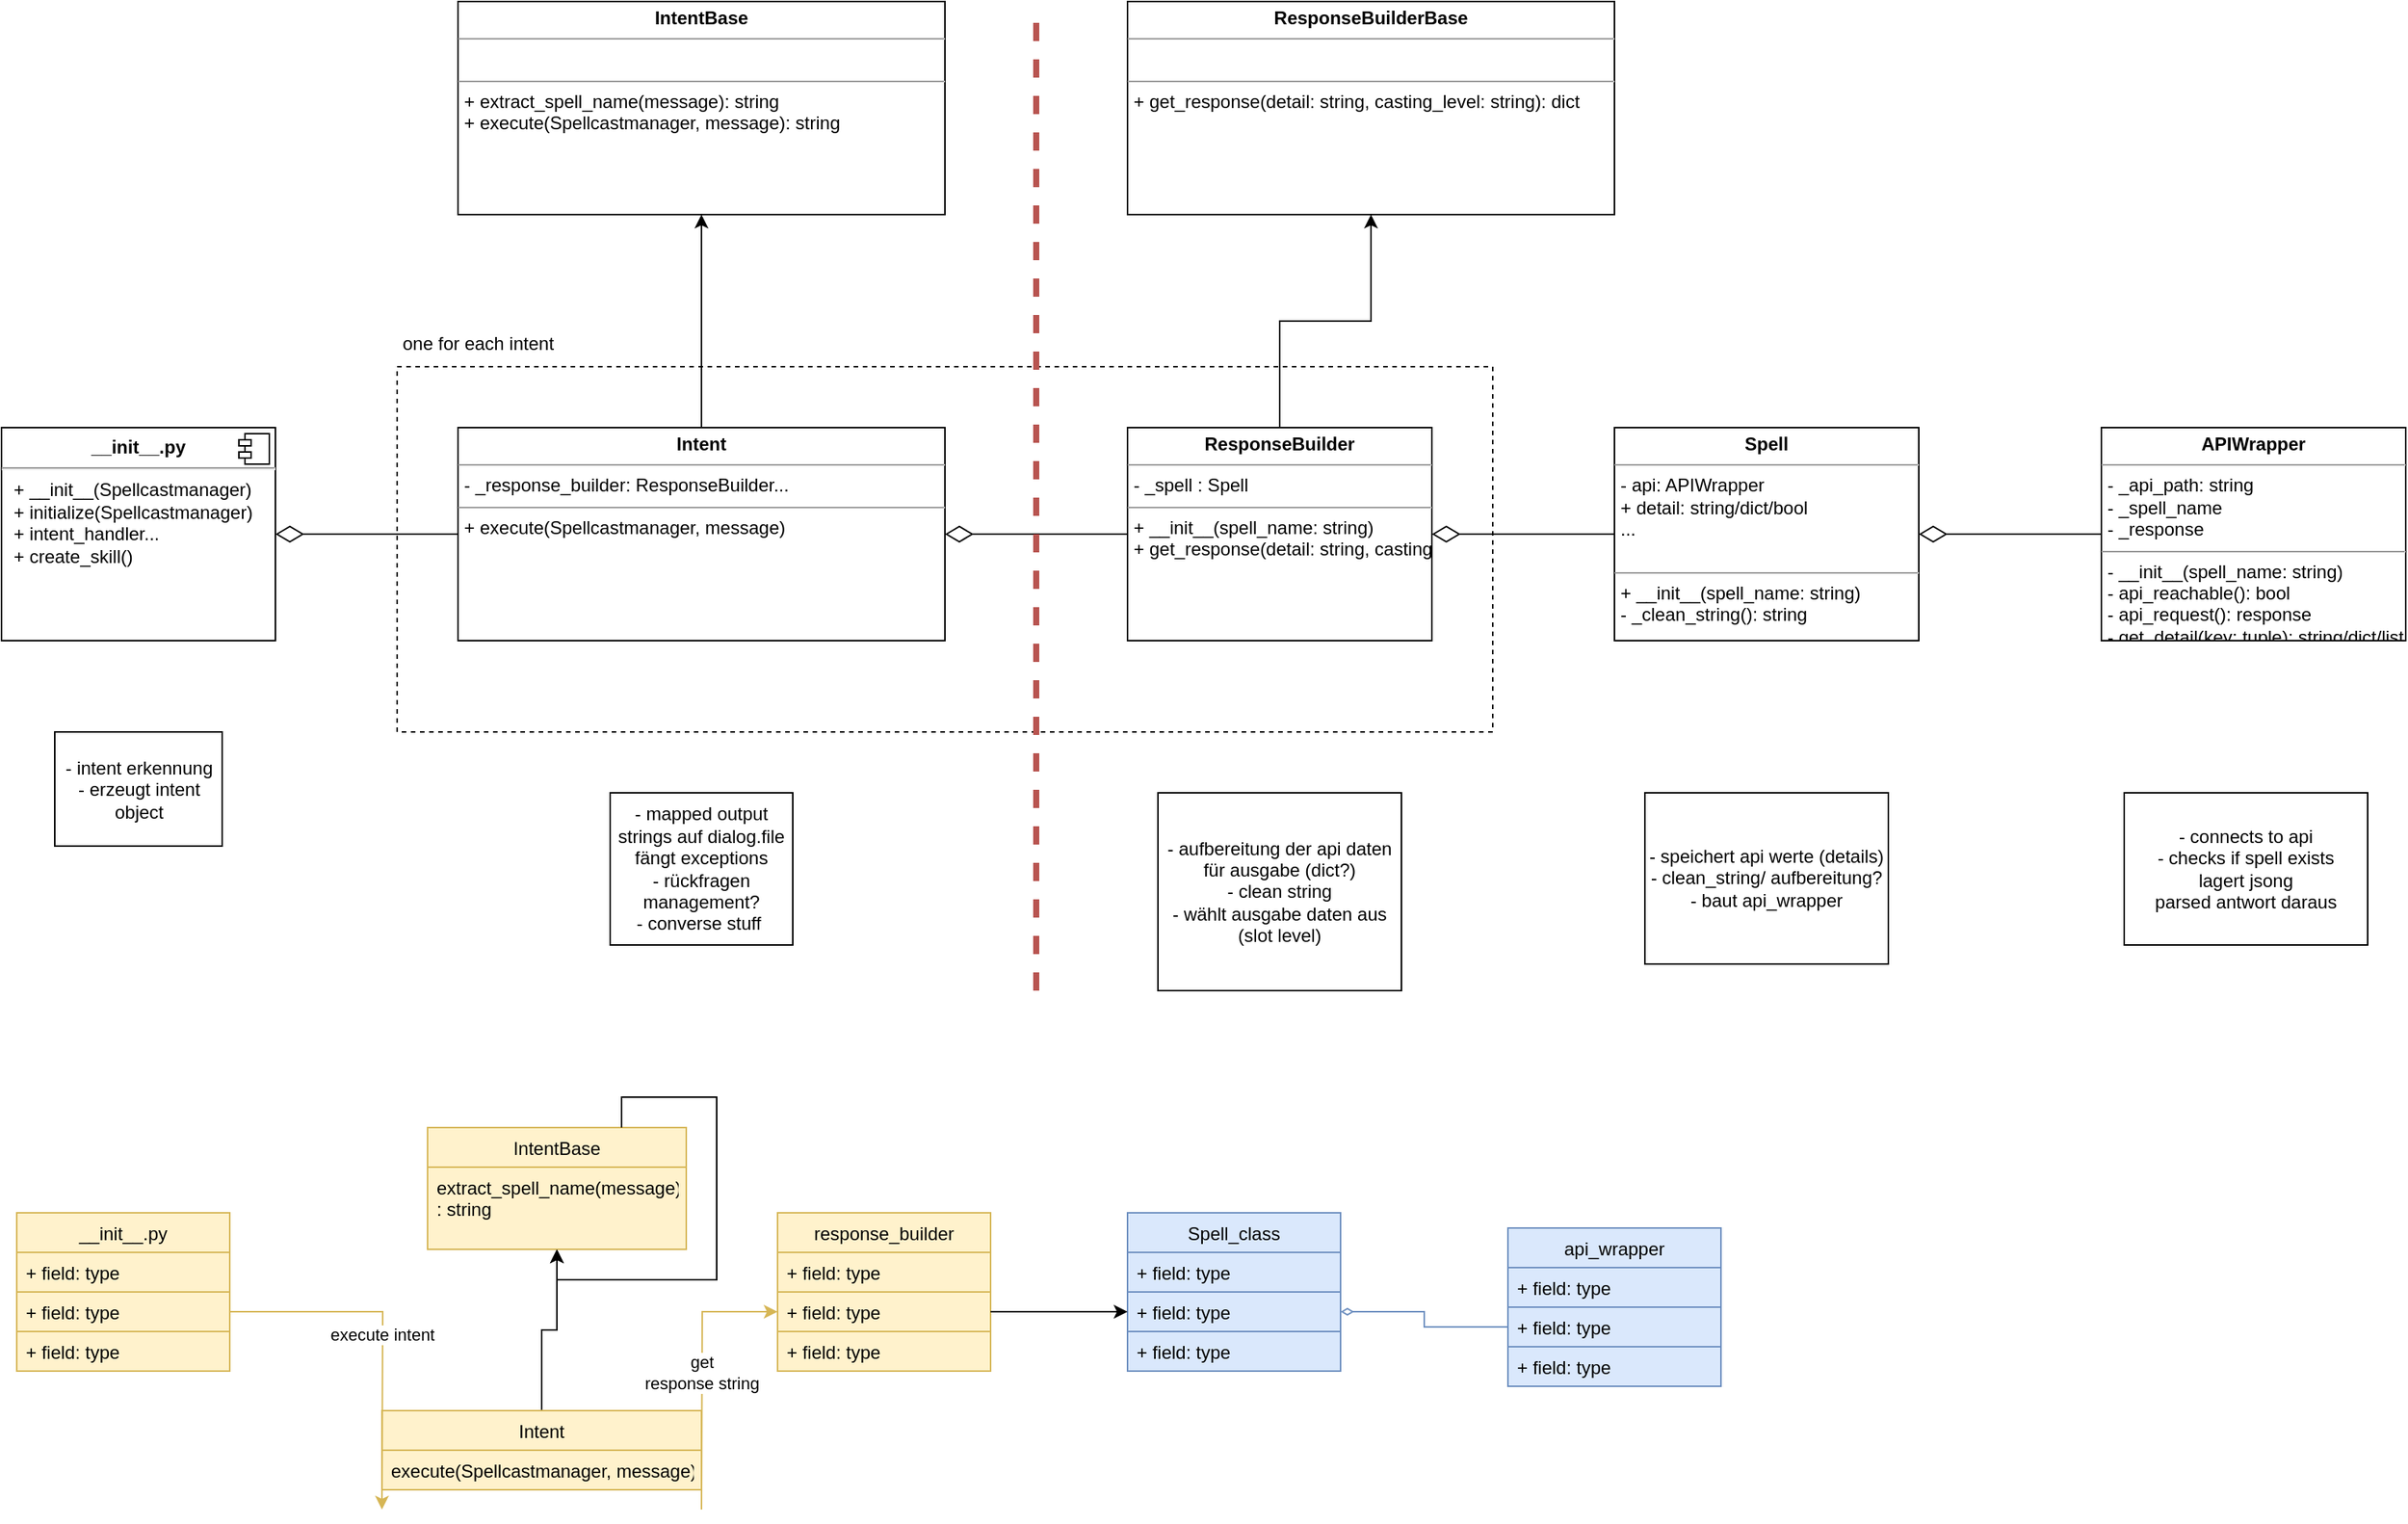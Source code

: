 <mxfile version="15.4.0" type="device"><diagram id="7a9b0gRVRB2r2v6Qlt2D" name="Seite-1"><mxGraphModel dx="1682" dy="495" grid="1" gridSize="10" guides="1" tooltips="1" connect="1" arrows="1" fold="1" page="1" pageScale="1" pageWidth="827" pageHeight="1169" math="0" shadow="0"><root><mxCell id="0"/><mxCell id="1" parent="0"/><mxCell id="eqXlYjlxtIKrxKtsxWFo-12" value="" style="rounded=0;whiteSpace=wrap;html=1;fillColor=none;dashed=1;" vertex="1" parent="1"><mxGeometry x="240" y="240" width="720" height="240" as="geometry"/></mxCell><mxCell id="cicyk6fSiz8CH4mB3oOW-2" value="__init__.py" style="swimlane;fontStyle=0;childLayout=stackLayout;horizontal=1;startSize=26;fillColor=#fff2cc;horizontalStack=0;resizeParent=1;resizeParentMax=0;resizeLast=0;collapsible=1;marginBottom=0;strokeColor=#d6b656;" parent="1" vertex="1"><mxGeometry x="-10" y="796" width="140" height="104" as="geometry"/></mxCell><mxCell id="cicyk6fSiz8CH4mB3oOW-3" value="+ field: type" style="text;strokeColor=#d6b656;fillColor=#fff2cc;align=left;verticalAlign=top;spacingLeft=4;spacingRight=4;overflow=hidden;rotatable=0;points=[[0,0.5],[1,0.5]];portConstraint=eastwest;" parent="cicyk6fSiz8CH4mB3oOW-2" vertex="1"><mxGeometry y="26" width="140" height="26" as="geometry"/></mxCell><mxCell id="cicyk6fSiz8CH4mB3oOW-4" value="+ field: type" style="text;strokeColor=#d6b656;fillColor=#fff2cc;align=left;verticalAlign=top;spacingLeft=4;spacingRight=4;overflow=hidden;rotatable=0;points=[[0,0.5],[1,0.5]];portConstraint=eastwest;" parent="cicyk6fSiz8CH4mB3oOW-2" vertex="1"><mxGeometry y="52" width="140" height="26" as="geometry"/></mxCell><mxCell id="cicyk6fSiz8CH4mB3oOW-5" value="+ field: type" style="text;strokeColor=#d6b656;fillColor=#fff2cc;align=left;verticalAlign=top;spacingLeft=4;spacingRight=4;overflow=hidden;rotatable=0;points=[[0,0.5],[1,0.5]];portConstraint=eastwest;" parent="cicyk6fSiz8CH4mB3oOW-2" vertex="1"><mxGeometry y="78" width="140" height="26" as="geometry"/></mxCell><mxCell id="cicyk6fSiz8CH4mB3oOW-79" style="edgeStyle=orthogonalEdgeStyle;rounded=0;orthogonalLoop=1;jettySize=auto;html=1;exitX=0.5;exitY=0;exitDx=0;exitDy=0;entryX=0.5;entryY=1;entryDx=0;entryDy=0;startArrow=none;startFill=0;endArrow=classic;endFill=1;" parent="1" source="cicyk6fSiz8CH4mB3oOW-6" target="cicyk6fSiz8CH4mB3oOW-75" edge="1"><mxGeometry relative="1" as="geometry"/></mxCell><mxCell id="cicyk6fSiz8CH4mB3oOW-6" value="Intent" style="swimlane;fontStyle=0;childLayout=stackLayout;horizontal=1;startSize=26;fillColor=#fff2cc;horizontalStack=0;resizeParent=1;resizeParentMax=0;resizeLast=0;collapsible=1;marginBottom=0;strokeColor=#d6b656;" parent="1" vertex="1"><mxGeometry x="230" y="926" width="210" height="52" as="geometry"/></mxCell><mxCell id="cicyk6fSiz8CH4mB3oOW-7" value="execute(Spellcastmanager, message)" style="text;strokeColor=#d6b656;fillColor=#fff2cc;align=left;verticalAlign=top;spacingLeft=4;spacingRight=4;overflow=hidden;rotatable=0;points=[[0,0.5],[1,0.5]];portConstraint=eastwest;" parent="cicyk6fSiz8CH4mB3oOW-6" vertex="1"><mxGeometry y="26" width="210" height="26" as="geometry"/></mxCell><mxCell id="cicyk6fSiz8CH4mB3oOW-10" value="execute intent" style="edgeStyle=orthogonalEdgeStyle;rounded=0;orthogonalLoop=1;jettySize=auto;html=1;exitX=1;exitY=0.5;exitDx=0;exitDy=0;entryX=0;entryY=0.5;entryDx=0;entryDy=0;fillColor=#fff2cc;strokeColor=#d6b656;" parent="1" source="cicyk6fSiz8CH4mB3oOW-4" edge="1"><mxGeometry relative="1" as="geometry"><mxPoint x="230" y="991" as="targetPoint"/></mxGeometry></mxCell><mxCell id="cicyk6fSiz8CH4mB3oOW-12" value="response_builder" style="swimlane;fontStyle=0;childLayout=stackLayout;horizontal=1;startSize=26;fillColor=#fff2cc;horizontalStack=0;resizeParent=1;resizeParentMax=0;resizeLast=0;collapsible=1;marginBottom=0;strokeColor=#d6b656;" parent="1" vertex="1"><mxGeometry x="490" y="796" width="140" height="104" as="geometry"/></mxCell><mxCell id="cicyk6fSiz8CH4mB3oOW-13" value="+ field: type" style="text;strokeColor=#d6b656;fillColor=#fff2cc;align=left;verticalAlign=top;spacingLeft=4;spacingRight=4;overflow=hidden;rotatable=0;points=[[0,0.5],[1,0.5]];portConstraint=eastwest;" parent="cicyk6fSiz8CH4mB3oOW-12" vertex="1"><mxGeometry y="26" width="140" height="26" as="geometry"/></mxCell><mxCell id="cicyk6fSiz8CH4mB3oOW-14" value="+ field: type" style="text;strokeColor=#d6b656;fillColor=#fff2cc;align=left;verticalAlign=top;spacingLeft=4;spacingRight=4;overflow=hidden;rotatable=0;points=[[0,0.5],[1,0.5]];portConstraint=eastwest;" parent="cicyk6fSiz8CH4mB3oOW-12" vertex="1"><mxGeometry y="52" width="140" height="26" as="geometry"/></mxCell><mxCell id="cicyk6fSiz8CH4mB3oOW-15" value="+ field: type" style="text;strokeColor=#d6b656;fillColor=#fff2cc;align=left;verticalAlign=top;spacingLeft=4;spacingRight=4;overflow=hidden;rotatable=0;points=[[0,0.5],[1,0.5]];portConstraint=eastwest;" parent="cicyk6fSiz8CH4mB3oOW-12" vertex="1"><mxGeometry y="78" width="140" height="26" as="geometry"/></mxCell><mxCell id="cicyk6fSiz8CH4mB3oOW-16" value="get&lt;br&gt;response string" style="edgeStyle=orthogonalEdgeStyle;rounded=0;orthogonalLoop=1;jettySize=auto;html=1;exitX=1;exitY=0.5;exitDx=0;exitDy=0;entryX=0;entryY=0.5;entryDx=0;entryDy=0;fillColor=#fff2cc;strokeColor=#d6b656;" parent="1" target="cicyk6fSiz8CH4mB3oOW-14" edge="1"><mxGeometry relative="1" as="geometry"><mxPoint x="440" y="991" as="sourcePoint"/></mxGeometry></mxCell><mxCell id="cicyk6fSiz8CH4mB3oOW-17" value="Spell_class" style="swimlane;fontStyle=0;childLayout=stackLayout;horizontal=1;startSize=26;fillColor=#dae8fc;horizontalStack=0;resizeParent=1;resizeParentMax=0;resizeLast=0;collapsible=1;marginBottom=0;strokeColor=#6c8ebf;" parent="1" vertex="1"><mxGeometry x="720" y="796" width="140" height="104" as="geometry"/></mxCell><mxCell id="cicyk6fSiz8CH4mB3oOW-18" value="+ field: type" style="text;strokeColor=#6c8ebf;fillColor=#dae8fc;align=left;verticalAlign=top;spacingLeft=4;spacingRight=4;overflow=hidden;rotatable=0;points=[[0,0.5],[1,0.5]];portConstraint=eastwest;" parent="cicyk6fSiz8CH4mB3oOW-17" vertex="1"><mxGeometry y="26" width="140" height="26" as="geometry"/></mxCell><mxCell id="cicyk6fSiz8CH4mB3oOW-19" value="+ field: type" style="text;strokeColor=#6c8ebf;fillColor=#dae8fc;align=left;verticalAlign=top;spacingLeft=4;spacingRight=4;overflow=hidden;rotatable=0;points=[[0,0.5],[1,0.5]];portConstraint=eastwest;" parent="cicyk6fSiz8CH4mB3oOW-17" vertex="1"><mxGeometry y="52" width="140" height="26" as="geometry"/></mxCell><mxCell id="cicyk6fSiz8CH4mB3oOW-20" value="+ field: type" style="text;strokeColor=#6c8ebf;fillColor=#dae8fc;align=left;verticalAlign=top;spacingLeft=4;spacingRight=4;overflow=hidden;rotatable=0;points=[[0,0.5],[1,0.5]];portConstraint=eastwest;" parent="cicyk6fSiz8CH4mB3oOW-17" vertex="1"><mxGeometry y="78" width="140" height="26" as="geometry"/></mxCell><mxCell id="cicyk6fSiz8CH4mB3oOW-21" style="edgeStyle=orthogonalEdgeStyle;rounded=0;orthogonalLoop=1;jettySize=auto;html=1;exitX=1;exitY=0.5;exitDx=0;exitDy=0;entryX=0;entryY=0.5;entryDx=0;entryDy=0;" parent="1" source="cicyk6fSiz8CH4mB3oOW-14" target="cicyk6fSiz8CH4mB3oOW-19" edge="1"><mxGeometry relative="1" as="geometry"/></mxCell><mxCell id="cicyk6fSiz8CH4mB3oOW-26" style="edgeStyle=orthogonalEdgeStyle;rounded=0;orthogonalLoop=1;jettySize=auto;html=1;exitX=1;exitY=0.5;exitDx=0;exitDy=0;entryX=0;entryY=0.5;entryDx=0;entryDy=0;startArrow=diamondThin;startFill=0;endArrow=none;endFill=0;fillColor=#dae8fc;strokeColor=#6c8ebf;" parent="1" source="cicyk6fSiz8CH4mB3oOW-19" target="cicyk6fSiz8CH4mB3oOW-29" edge="1"><mxGeometry relative="1" as="geometry"><mxPoint x="970" y="861.0" as="targetPoint"/></mxGeometry></mxCell><mxCell id="cicyk6fSiz8CH4mB3oOW-27" value="api_wrapper" style="swimlane;fontStyle=0;childLayout=stackLayout;horizontal=1;startSize=26;fillColor=#dae8fc;horizontalStack=0;resizeParent=1;resizeParentMax=0;resizeLast=0;collapsible=1;marginBottom=0;strokeColor=#6c8ebf;" parent="1" vertex="1"><mxGeometry x="970" y="806" width="140" height="104" as="geometry"/></mxCell><mxCell id="cicyk6fSiz8CH4mB3oOW-28" value="+ field: type" style="text;strokeColor=#6c8ebf;fillColor=#dae8fc;align=left;verticalAlign=top;spacingLeft=4;spacingRight=4;overflow=hidden;rotatable=0;points=[[0,0.5],[1,0.5]];portConstraint=eastwest;" parent="cicyk6fSiz8CH4mB3oOW-27" vertex="1"><mxGeometry y="26" width="140" height="26" as="geometry"/></mxCell><mxCell id="cicyk6fSiz8CH4mB3oOW-29" value="+ field: type" style="text;strokeColor=#6c8ebf;fillColor=#dae8fc;align=left;verticalAlign=top;spacingLeft=4;spacingRight=4;overflow=hidden;rotatable=0;points=[[0,0.5],[1,0.5]];portConstraint=eastwest;" parent="cicyk6fSiz8CH4mB3oOW-27" vertex="1"><mxGeometry y="52" width="140" height="26" as="geometry"/></mxCell><mxCell id="cicyk6fSiz8CH4mB3oOW-30" value="+ field: type" style="text;strokeColor=#6c8ebf;fillColor=#dae8fc;align=left;verticalAlign=top;spacingLeft=4;spacingRight=4;overflow=hidden;rotatable=0;points=[[0,0.5],[1,0.5]];portConstraint=eastwest;" parent="cicyk6fSiz8CH4mB3oOW-27" vertex="1"><mxGeometry y="78" width="140" height="26" as="geometry"/></mxCell><mxCell id="cicyk6fSiz8CH4mB3oOW-75" value="IntentBase" style="swimlane;fontStyle=0;childLayout=stackLayout;horizontal=1;startSize=26;fillColor=#fff2cc;horizontalStack=0;resizeParent=1;resizeParentMax=0;resizeLast=0;collapsible=1;marginBottom=0;strokeColor=#d6b656;" parent="1" vertex="1"><mxGeometry x="260" y="740" width="170" height="80" as="geometry"><mxRectangle x="240" y="414" width="90" height="26" as="alternateBounds"/></mxGeometry></mxCell><mxCell id="cicyk6fSiz8CH4mB3oOW-76" value="extract_spell_name(message)&#10;: string" style="text;strokeColor=#d6b656;fillColor=#fff2cc;align=left;verticalAlign=top;spacingLeft=4;spacingRight=4;overflow=hidden;rotatable=0;points=[[0,0.5],[1,0.5]];portConstraint=eastwest;" parent="cicyk6fSiz8CH4mB3oOW-75" vertex="1"><mxGeometry y="26" width="170" height="54" as="geometry"/></mxCell><mxCell id="cicyk6fSiz8CH4mB3oOW-80" value="- intent erkennung&lt;br&gt;- erzeugt intent &lt;br&gt;object" style="html=1;" parent="1" vertex="1"><mxGeometry x="15" y="480" width="110" height="75" as="geometry"/></mxCell><mxCell id="cicyk6fSiz8CH4mB3oOW-81" value="- mapped output strings auf dialog.file&lt;br&gt;fängt exceptions&lt;br&gt;- rückfragen management?&lt;br&gt;- converse stuff&amp;nbsp;" style="whiteSpace=wrap;html=1;" parent="1" vertex="1"><mxGeometry x="380" y="520" width="120" height="100" as="geometry"/></mxCell><mxCell id="cicyk6fSiz8CH4mB3oOW-82" value="- aufbereitung der api daten für ausgabe (dict?)&lt;br&gt;- clean string&lt;br&gt;- wählt ausgabe daten aus (slot level)" style="whiteSpace=wrap;html=1;" parent="1" vertex="1"><mxGeometry x="740" y="520" width="160" height="130" as="geometry"/></mxCell><mxCell id="cicyk6fSiz8CH4mB3oOW-83" value="- speichert api werte (details)&lt;br&gt;- clean_string/ aufbereitung?&lt;br&gt;- baut api_wrapper" style="whiteSpace=wrap;html=1;" parent="1" vertex="1"><mxGeometry x="1060" y="520" width="160" height="112.5" as="geometry"/></mxCell><mxCell id="cicyk6fSiz8CH4mB3oOW-85" value="- connects to api&lt;br&gt;- checks if spell exists&lt;br&gt;lagert jsong&lt;br&gt;parsed antwort daraus" style="whiteSpace=wrap;html=1;" parent="1" vertex="1"><mxGeometry x="1375" y="520" width="160" height="100" as="geometry"/></mxCell><mxCell id="Ix2IAG6Sees71L86SU07-5" value="&lt;p style=&quot;margin: 0px ; margin-top: 6px ; text-align: center&quot;&gt;&lt;b&gt;__init__.py&lt;/b&gt;&lt;/p&gt;&lt;hr&gt;&lt;p style=&quot;margin: 0px ; margin-left: 8px&quot;&gt;+ __init__(Spellcastmanager)&lt;/p&gt;&lt;p style=&quot;margin: 0px ; margin-left: 8px&quot;&gt;+ initialize(Spellcastmanager)&lt;/p&gt;&lt;p style=&quot;margin: 0px ; margin-left: 8px&quot;&gt;+ intent_handler...&lt;/p&gt;&lt;p style=&quot;margin: 0px ; margin-left: 8px&quot;&gt;+ create_skill()&lt;/p&gt;" style="align=left;overflow=fill;html=1;dropTarget=0;" parent="1" vertex="1"><mxGeometry x="-20" y="280" width="180" height="140" as="geometry"/></mxCell><mxCell id="Ix2IAG6Sees71L86SU07-6" value="" style="shape=component;jettyWidth=8;jettyHeight=4;" parent="Ix2IAG6Sees71L86SU07-5" vertex="1"><mxGeometry x="1" width="20" height="20" relative="1" as="geometry"><mxPoint x="-24" y="4" as="offset"/></mxGeometry></mxCell><mxCell id="Ix2IAG6Sees71L86SU07-11" value="&lt;p style=&quot;margin: 0px ; margin-top: 4px ; text-align: center&quot;&gt;&lt;b&gt;IntentBase&lt;/b&gt;&lt;/p&gt;&lt;hr size=&quot;1&quot;&gt;&lt;p style=&quot;margin: 0px ; margin-left: 4px&quot;&gt;&lt;br&gt;&lt;/p&gt;&lt;hr size=&quot;1&quot;&gt;&lt;p style=&quot;margin: 0px ; margin-left: 4px&quot;&gt;&lt;span&gt;+ extract_spell_name(message): string&lt;/span&gt;&lt;br&gt;&lt;/p&gt;&lt;p style=&quot;margin: 0px ; margin-left: 4px&quot;&gt;&lt;span&gt;+ execute(Spellcastmanager, message): string&lt;/span&gt;&lt;/p&gt;" style="verticalAlign=top;align=left;overflow=fill;fontSize=12;fontFamily=Helvetica;html=1;fillColor=default;" parent="1" vertex="1"><mxGeometry x="280" width="320" height="140" as="geometry"/></mxCell><mxCell id="eqXlYjlxtIKrxKtsxWFo-1" style="edgeStyle=orthogonalEdgeStyle;rounded=0;orthogonalLoop=1;jettySize=auto;html=1;exitX=0.5;exitY=0;exitDx=0;exitDy=0;entryX=0.5;entryY=1;entryDx=0;entryDy=0;" edge="1" parent="1" source="Ix2IAG6Sees71L86SU07-16" target="Ix2IAG6Sees71L86SU07-11"><mxGeometry relative="1" as="geometry"/></mxCell><mxCell id="eqXlYjlxtIKrxKtsxWFo-4" style="edgeStyle=orthogonalEdgeStyle;rounded=0;orthogonalLoop=1;jettySize=auto;html=1;exitX=0;exitY=0.5;exitDx=0;exitDy=0;endArrow=diamondThin;endFill=0;endSize=16;" edge="1" parent="1" source="Ix2IAG6Sees71L86SU07-16" target="Ix2IAG6Sees71L86SU07-5"><mxGeometry relative="1" as="geometry"/></mxCell><mxCell id="Ix2IAG6Sees71L86SU07-16" value="&lt;p style=&quot;margin: 0px ; margin-top: 4px ; text-align: center&quot;&gt;&lt;b&gt;Intent&lt;/b&gt;&lt;/p&gt;&lt;hr size=&quot;1&quot;&gt;&lt;p style=&quot;margin: 0px ; margin-left: 4px&quot;&gt;- _response_builder: ResponseBuilder...&lt;/p&gt;&lt;hr size=&quot;1&quot;&gt;&lt;p style=&quot;margin: 0px ; margin-left: 4px&quot;&gt;&lt;span&gt;+ execute(Spellcastmanager, message)&lt;/span&gt;&lt;br&gt;&lt;/p&gt;" style="verticalAlign=top;align=left;overflow=fill;fontSize=12;fontFamily=Helvetica;html=1;fillColor=default;" parent="1" vertex="1"><mxGeometry x="280" y="280" width="320" height="140" as="geometry"/></mxCell><mxCell id="eqXlYjlxtIKrxKtsxWFo-9" style="edgeStyle=orthogonalEdgeStyle;rounded=0;orthogonalLoop=1;jettySize=auto;html=1;exitX=0;exitY=0.5;exitDx=0;exitDy=0;entryX=1;entryY=0.5;entryDx=0;entryDy=0;endArrow=diamondThin;endFill=0;endSize=16;" edge="1" parent="1" source="Ix2IAG6Sees71L86SU07-17" target="Ix2IAG6Sees71L86SU07-16"><mxGeometry relative="1" as="geometry"/></mxCell><mxCell id="eqXlYjlxtIKrxKtsxWFo-11" style="edgeStyle=orthogonalEdgeStyle;rounded=0;orthogonalLoop=1;jettySize=auto;html=1;exitX=0.5;exitY=0;exitDx=0;exitDy=0;entryX=0.5;entryY=1;entryDx=0;entryDy=0;endArrow=classic;endFill=1;endSize=6;" edge="1" parent="1" source="Ix2IAG6Sees71L86SU07-17" target="eqXlYjlxtIKrxKtsxWFo-10"><mxGeometry relative="1" as="geometry"/></mxCell><mxCell id="Ix2IAG6Sees71L86SU07-17" value="&lt;p style=&quot;margin: 0px ; margin-top: 4px ; text-align: center&quot;&gt;&lt;b&gt;ResponseBuilder&lt;/b&gt;&lt;/p&gt;&lt;hr size=&quot;1&quot;&gt;&lt;p style=&quot;margin: 0px ; margin-left: 4px&quot;&gt;- _spell : Spell&lt;/p&gt;&lt;hr size=&quot;1&quot;&gt;&lt;p style=&quot;margin: 0px ; margin-left: 4px&quot;&gt;+ __init__(spell_name: string)&lt;/p&gt;&lt;p style=&quot;margin: 0px ; margin-left: 4px&quot;&gt;+ get_response(detail: string, casting_level: string): dict&lt;/p&gt;" style="verticalAlign=top;align=left;overflow=fill;fontSize=12;fontFamily=Helvetica;html=1;fillColor=default;" parent="1" vertex="1"><mxGeometry x="720" y="280" width="200" height="140" as="geometry"/></mxCell><mxCell id="eqXlYjlxtIKrxKtsxWFo-6" style="edgeStyle=orthogonalEdgeStyle;rounded=0;orthogonalLoop=1;jettySize=auto;html=1;exitX=0;exitY=0.5;exitDx=0;exitDy=0;entryX=1;entryY=0.5;entryDx=0;entryDy=0;endArrow=diamondThin;endFill=0;endSize=16;" edge="1" parent="1" source="Ix2IAG6Sees71L86SU07-18" target="Ix2IAG6Sees71L86SU07-17"><mxGeometry relative="1" as="geometry"/></mxCell><mxCell id="Ix2IAG6Sees71L86SU07-18" value="&lt;p style=&quot;margin: 0px ; margin-top: 4px ; text-align: center&quot;&gt;&lt;b&gt;Spell&lt;/b&gt;&lt;/p&gt;&lt;hr size=&quot;1&quot;&gt;&lt;p style=&quot;margin: 0px ; margin-left: 4px&quot;&gt;- api: APIWrapper&lt;/p&gt;&lt;p style=&quot;margin: 0px ; margin-left: 4px&quot;&gt;+ detail: string/dict/bool&lt;/p&gt;&lt;p style=&quot;margin: 0px ; margin-left: 4px&quot;&gt;...&lt;/p&gt;&lt;p style=&quot;margin: 0px ; margin-left: 4px&quot;&gt;&lt;br&gt;&lt;/p&gt;&lt;hr size=&quot;1&quot;&gt;&lt;p style=&quot;margin: 0px ; margin-left: 4px&quot;&gt;&lt;span&gt;+ __init__(spell_name: string)&lt;/span&gt;&lt;/p&gt;&lt;p style=&quot;margin: 0px ; margin-left: 4px&quot;&gt;&lt;span&gt;- _clean_string(): string&lt;/span&gt;&lt;br&gt;&lt;/p&gt;" style="verticalAlign=top;align=left;overflow=fill;fontSize=12;fontFamily=Helvetica;html=1;fillColor=default;" parent="1" vertex="1"><mxGeometry x="1040" y="280" width="200" height="140" as="geometry"/></mxCell><mxCell id="eqXlYjlxtIKrxKtsxWFo-7" style="edgeStyle=orthogonalEdgeStyle;rounded=0;orthogonalLoop=1;jettySize=auto;html=1;exitX=0;exitY=0.5;exitDx=0;exitDy=0;entryX=1;entryY=0.5;entryDx=0;entryDy=0;endArrow=diamondThin;endFill=0;endSize=16;" edge="1" parent="1" source="Ix2IAG6Sees71L86SU07-19" target="Ix2IAG6Sees71L86SU07-18"><mxGeometry relative="1" as="geometry"/></mxCell><mxCell id="Ix2IAG6Sees71L86SU07-19" value="&lt;p style=&quot;margin: 0px ; margin-top: 4px ; text-align: center&quot;&gt;&lt;b&gt;APIWrapper&lt;/b&gt;&lt;/p&gt;&lt;hr size=&quot;1&quot;&gt;&lt;p style=&quot;margin: 0px ; margin-left: 4px&quot;&gt;- _api_path: string&lt;/p&gt;&lt;p style=&quot;margin: 0px ; margin-left: 4px&quot;&gt;- _spell_name&lt;/p&gt;&lt;p style=&quot;margin: 0px ; margin-left: 4px&quot;&gt;- _response&lt;/p&gt;&lt;hr size=&quot;1&quot;&gt;&lt;p style=&quot;margin: 0px ; margin-left: 4px&quot;&gt;- __init__(spell_name: string)&lt;/p&gt;&lt;p style=&quot;margin: 0px ; margin-left: 4px&quot;&gt;- api_reachable(): bool&lt;/p&gt;&lt;p style=&quot;margin: 0px ; margin-left: 4px&quot;&gt;- api_request(): response&lt;/p&gt;&lt;p style=&quot;margin: 0px ; margin-left: 4px&quot;&gt;- get_detail(key: tuple): string/dict/list&lt;/p&gt;" style="verticalAlign=top;align=left;overflow=fill;fontSize=12;fontFamily=Helvetica;html=1;fillColor=default;" parent="1" vertex="1"><mxGeometry x="1360" y="280" width="200" height="140" as="geometry"/></mxCell><mxCell id="eqXlYjlxtIKrxKtsxWFo-10" value="&lt;p style=&quot;margin: 0px ; margin-top: 4px ; text-align: center&quot;&gt;&lt;b&gt;ResponseBuilderBase&lt;/b&gt;&lt;/p&gt;&lt;hr size=&quot;1&quot;&gt;&lt;p style=&quot;margin: 0px ; margin-left: 4px&quot;&gt;&lt;br&gt;&lt;/p&gt;&lt;hr size=&quot;1&quot;&gt;&lt;p style=&quot;margin: 0px ; margin-left: 4px&quot;&gt;&lt;span&gt;+ get_response(detail: string, casting_level: string): dict&lt;/span&gt;&lt;/p&gt;" style="verticalAlign=top;align=left;overflow=fill;fontSize=12;fontFamily=Helvetica;html=1;fillColor=default;" vertex="1" parent="1"><mxGeometry x="720" width="320" height="140" as="geometry"/></mxCell><mxCell id="eqXlYjlxtIKrxKtsxWFo-13" value="one for each intent&amp;nbsp;" style="text;html=1;strokeColor=none;fillColor=none;align=center;verticalAlign=middle;whiteSpace=wrap;rounded=0;dashed=1;" vertex="1" parent="1"><mxGeometry x="240" y="210" width="110" height="30" as="geometry"/></mxCell><mxCell id="eqXlYjlxtIKrxKtsxWFo-14" style="edgeStyle=orthogonalEdgeStyle;rounded=0;orthogonalLoop=1;jettySize=auto;html=1;exitX=0.75;exitY=0;exitDx=0;exitDy=0;endArrow=classic;endFill=1;endSize=6;" edge="1" parent="1" source="cicyk6fSiz8CH4mB3oOW-75" target="cicyk6fSiz8CH4mB3oOW-75"><mxGeometry relative="1" as="geometry"/></mxCell><mxCell id="eqXlYjlxtIKrxKtsxWFo-18" style="edgeStyle=orthogonalEdgeStyle;rounded=0;orthogonalLoop=1;jettySize=auto;html=1;endArrow=none;endFill=0;fillColor=#f8cecc;strokeColor=#b85450;strokeWidth=4;dashed=1;" edge="1" parent="1"><mxGeometry relative="1" as="geometry"><mxPoint x="660" y="650" as="sourcePoint"/><mxPoint x="660" y="10" as="targetPoint"/></mxGeometry></mxCell></root></mxGraphModel></diagram></mxfile>